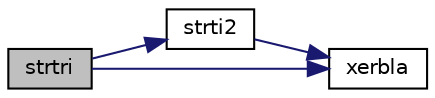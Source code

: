 digraph "strtri"
{
 // LATEX_PDF_SIZE
  edge [fontname="Helvetica",fontsize="10",labelfontname="Helvetica",labelfontsize="10"];
  node [fontname="Helvetica",fontsize="10",shape=record];
  rankdir="LR";
  Node1 [label="strtri",height=0.2,width=0.4,color="black", fillcolor="grey75", style="filled", fontcolor="black",tooltip="STRTRI"];
  Node1 -> Node2 [color="midnightblue",fontsize="10",style="solid",fontname="Helvetica"];
  Node2 [label="strti2",height=0.2,width=0.4,color="black", fillcolor="white", style="filled",URL="$strti2_8f.html#a5f27efb9c13f0e39b81f208903039554",tooltip="STRTI2 computes the inverse of a triangular matrix (unblocked algorithm)."];
  Node2 -> Node3 [color="midnightblue",fontsize="10",style="solid",fontname="Helvetica"];
  Node3 [label="xerbla",height=0.2,width=0.4,color="black", fillcolor="white", style="filled",URL="$xerbla_8f.html#a377ee61015baf8dea7770b3a404b1c07",tooltip="XERBLA"];
  Node1 -> Node3 [color="midnightblue",fontsize="10",style="solid",fontname="Helvetica"];
}
